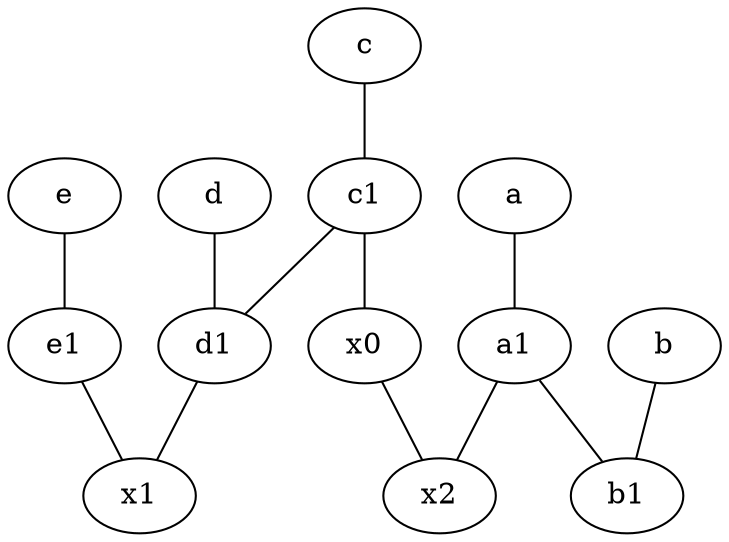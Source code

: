 graph {
	node [labelfontsize=50]
	e [labelfontsize=50 pos="7,9!"]
	x0 [labelfontsize=50]
	d1 [labelfontsize=50 pos="3,5!"]
	x2 [labelfontsize=50]
	x1 [labelfontsize=50]
	e1 [labelfontsize=50 pos="7,7!"]
	b1 [labelfontsize=50 pos="9,4!"]
	a1 [labelfontsize=50 pos="8,3!"]
	c1 [labelfontsize=50 pos="4.5,3!"]
	c1 -- d1
	a1 -- b1
	e -- e1
	c1 -- x0
	x0 -- x2
	d -- d1
	a -- a1
	b -- b1
	e1 -- x1
	c -- c1
	d1 -- x1
	a1 -- x2
}
